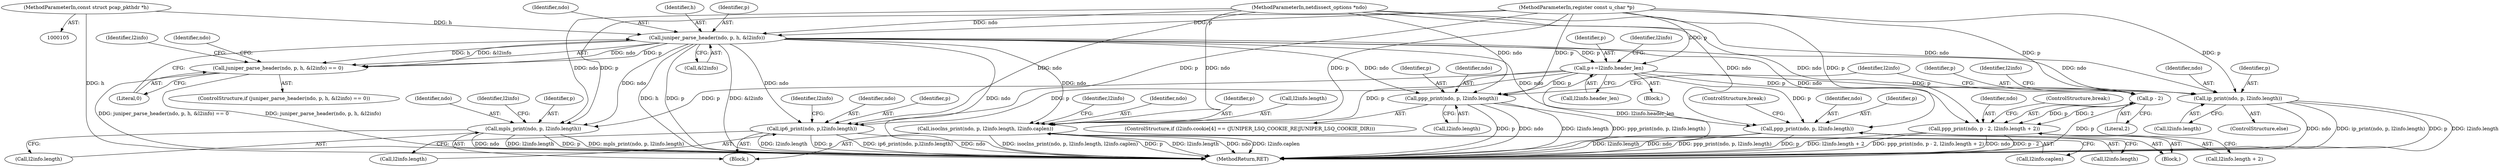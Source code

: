 digraph "1_tcpdump_1dcd10aceabbc03bf571ea32b892c522cbe923de_9@pointer" {
"1000107" [label="(MethodParameterIn,const struct pcap_pkthdr *h)"];
"1000118" [label="(Call,juniper_parse_header(ndo, p, h, &l2info))"];
"1000117" [label="(Call,juniper_parse_header(ndo, p, h, &l2info) == 0)"];
"1000161" [label="(Call,p+=l2info.header_len)"];
"1000182" [label="(Call,ppp_print(ndo, p, l2info.length))"];
"1000189" [label="(Call,ip_print(ndo, p, l2info.length))"];
"1000200" [label="(Call,ip6_print(ndo, p,l2info.length))"];
"1000211" [label="(Call,mpls_print(ndo, p, l2info.length))"];
"1000222" [label="(Call,isoclns_print(ndo, p, l2info.length, l2info.caplen))"];
"1000247" [label="(Call,p - 2)"];
"1000245" [label="(Call,ppp_print(ndo, p - 2, l2info.length + 2))"];
"1000257" [label="(Call,ppp_print(ndo, p, l2info.length))"];
"1000185" [label="(Call,l2info.length)"];
"1000268" [label="(MethodReturn,RET)"];
"1000119" [label="(Identifier,ndo)"];
"1000246" [label="(Identifier,ndo)"];
"1000224" [label="(Identifier,p)"];
"1000219" [label="(Identifier,l2info)"];
"1000263" [label="(ControlStructure,break;)"];
"1000197" [label="(Identifier,l2info)"];
"1000249" [label="(Literal,2)"];
"1000116" [label="(ControlStructure,if (juniper_parse_header(ndo, p, h, &l2info) == 0))"];
"1000245" [label="(Call,ppp_print(ndo, p - 2, l2info.length + 2))"];
"1000163" [label="(Call,l2info.header_len)"];
"1000191" [label="(Identifier,p)"];
"1000202" [label="(Identifier,p)"];
"1000225" [label="(Call,l2info.length)"];
"1000243" [label="(Block,)"];
"1000161" [label="(Call,p+=l2info.header_len)"];
"1000255" [label="(ControlStructure,break;)"];
"1000257" [label="(Call,ppp_print(ndo, p, l2info.length))"];
"1000127" [label="(Identifier,l2info)"];
"1000132" [label="(Identifier,ndo)"];
"1000162" [label="(Identifier,p)"];
"1000201" [label="(Identifier,ndo)"];
"1000122" [label="(Call,&l2info)"];
"1000213" [label="(Identifier,p)"];
"1000250" [label="(Call,l2info.length + 2)"];
"1000108" [label="(MethodParameterIn,register const u_char *p)"];
"1000189" [label="(Call,ip_print(ndo, p, l2info.length))"];
"1000247" [label="(Call,p - 2)"];
"1000214" [label="(Call,l2info.length)"];
"1000211" [label="(Call,mpls_print(ndo, p, l2info.length))"];
"1000203" [label="(Call,l2info.length)"];
"1000109" [label="(Block,)"];
"1000107" [label="(MethodParameterIn,const struct pcap_pkthdr *h)"];
"1000192" [label="(Call,l2info.length)"];
"1000170" [label="(Block,)"];
"1000168" [label="(Identifier,l2info)"];
"1000188" [label="(ControlStructure,else)"];
"1000200" [label="(Call,ip6_print(ndo, p,l2info.length))"];
"1000121" [label="(Identifier,h)"];
"1000258" [label="(Identifier,ndo)"];
"1000260" [label="(Call,l2info.length)"];
"1000184" [label="(Identifier,p)"];
"1000190" [label="(Identifier,ndo)"];
"1000182" [label="(Call,ppp_print(ndo, p, l2info.length))"];
"1000222" [label="(Call,isoclns_print(ndo, p, l2info.length, l2info.caplen))"];
"1000172" [label="(ControlStructure,if (l2info.cookie[4] == (JUNIPER_LSQ_COOKIE_RE|JUNIPER_LSQ_COOKIE_DIR)))"];
"1000233" [label="(Identifier,l2info)"];
"1000208" [label="(Identifier,l2info)"];
"1000259" [label="(Identifier,p)"];
"1000183" [label="(Identifier,ndo)"];
"1000223" [label="(Identifier,ndo)"];
"1000212" [label="(Identifier,ndo)"];
"1000252" [label="(Identifier,l2info)"];
"1000120" [label="(Identifier,p)"];
"1000106" [label="(MethodParameterIn,netdissect_options *ndo)"];
"1000228" [label="(Call,l2info.caplen)"];
"1000118" [label="(Call,juniper_parse_header(ndo, p, h, &l2info))"];
"1000124" [label="(Literal,0)"];
"1000117" [label="(Call,juniper_parse_header(ndo, p, h, &l2info) == 0)"];
"1000248" [label="(Identifier,p)"];
"1000107" -> "1000105"  [label="AST: "];
"1000107" -> "1000268"  [label="DDG: h"];
"1000107" -> "1000118"  [label="DDG: h"];
"1000118" -> "1000117"  [label="AST: "];
"1000118" -> "1000122"  [label="CFG: "];
"1000119" -> "1000118"  [label="AST: "];
"1000120" -> "1000118"  [label="AST: "];
"1000121" -> "1000118"  [label="AST: "];
"1000122" -> "1000118"  [label="AST: "];
"1000124" -> "1000118"  [label="CFG: "];
"1000118" -> "1000268"  [label="DDG: h"];
"1000118" -> "1000268"  [label="DDG: p"];
"1000118" -> "1000268"  [label="DDG: &l2info"];
"1000118" -> "1000268"  [label="DDG: ndo"];
"1000118" -> "1000117"  [label="DDG: ndo"];
"1000118" -> "1000117"  [label="DDG: p"];
"1000118" -> "1000117"  [label="DDG: h"];
"1000118" -> "1000117"  [label="DDG: &l2info"];
"1000106" -> "1000118"  [label="DDG: ndo"];
"1000108" -> "1000118"  [label="DDG: p"];
"1000118" -> "1000161"  [label="DDG: p"];
"1000118" -> "1000182"  [label="DDG: ndo"];
"1000118" -> "1000189"  [label="DDG: ndo"];
"1000118" -> "1000200"  [label="DDG: ndo"];
"1000118" -> "1000211"  [label="DDG: ndo"];
"1000118" -> "1000222"  [label="DDG: ndo"];
"1000118" -> "1000245"  [label="DDG: ndo"];
"1000118" -> "1000257"  [label="DDG: ndo"];
"1000117" -> "1000116"  [label="AST: "];
"1000117" -> "1000124"  [label="CFG: "];
"1000124" -> "1000117"  [label="AST: "];
"1000127" -> "1000117"  [label="CFG: "];
"1000132" -> "1000117"  [label="CFG: "];
"1000117" -> "1000268"  [label="DDG: juniper_parse_header(ndo, p, h, &l2info)"];
"1000117" -> "1000268"  [label="DDG: juniper_parse_header(ndo, p, h, &l2info) == 0"];
"1000161" -> "1000109"  [label="AST: "];
"1000161" -> "1000163"  [label="CFG: "];
"1000162" -> "1000161"  [label="AST: "];
"1000163" -> "1000161"  [label="AST: "];
"1000168" -> "1000161"  [label="CFG: "];
"1000161" -> "1000268"  [label="DDG: l2info.header_len"];
"1000108" -> "1000161"  [label="DDG: p"];
"1000161" -> "1000182"  [label="DDG: p"];
"1000161" -> "1000189"  [label="DDG: p"];
"1000161" -> "1000200"  [label="DDG: p"];
"1000161" -> "1000211"  [label="DDG: p"];
"1000161" -> "1000222"  [label="DDG: p"];
"1000161" -> "1000247"  [label="DDG: p"];
"1000161" -> "1000257"  [label="DDG: p"];
"1000182" -> "1000172"  [label="AST: "];
"1000182" -> "1000185"  [label="CFG: "];
"1000183" -> "1000182"  [label="AST: "];
"1000184" -> "1000182"  [label="AST: "];
"1000185" -> "1000182"  [label="AST: "];
"1000197" -> "1000182"  [label="CFG: "];
"1000182" -> "1000268"  [label="DDG: l2info.length"];
"1000182" -> "1000268"  [label="DDG: ppp_print(ndo, p, l2info.length)"];
"1000182" -> "1000268"  [label="DDG: p"];
"1000182" -> "1000268"  [label="DDG: ndo"];
"1000106" -> "1000182"  [label="DDG: ndo"];
"1000108" -> "1000182"  [label="DDG: p"];
"1000189" -> "1000188"  [label="AST: "];
"1000189" -> "1000192"  [label="CFG: "];
"1000190" -> "1000189"  [label="AST: "];
"1000191" -> "1000189"  [label="AST: "];
"1000192" -> "1000189"  [label="AST: "];
"1000197" -> "1000189"  [label="CFG: "];
"1000189" -> "1000268"  [label="DDG: ndo"];
"1000189" -> "1000268"  [label="DDG: ip_print(ndo, p, l2info.length)"];
"1000189" -> "1000268"  [label="DDG: p"];
"1000189" -> "1000268"  [label="DDG: l2info.length"];
"1000106" -> "1000189"  [label="DDG: ndo"];
"1000108" -> "1000189"  [label="DDG: p"];
"1000200" -> "1000170"  [label="AST: "];
"1000200" -> "1000203"  [label="CFG: "];
"1000201" -> "1000200"  [label="AST: "];
"1000202" -> "1000200"  [label="AST: "];
"1000203" -> "1000200"  [label="AST: "];
"1000208" -> "1000200"  [label="CFG: "];
"1000200" -> "1000268"  [label="DDG: ip6_print(ndo, p,l2info.length)"];
"1000200" -> "1000268"  [label="DDG: ndo"];
"1000200" -> "1000268"  [label="DDG: l2info.length"];
"1000200" -> "1000268"  [label="DDG: p"];
"1000106" -> "1000200"  [label="DDG: ndo"];
"1000108" -> "1000200"  [label="DDG: p"];
"1000211" -> "1000170"  [label="AST: "];
"1000211" -> "1000214"  [label="CFG: "];
"1000212" -> "1000211"  [label="AST: "];
"1000213" -> "1000211"  [label="AST: "];
"1000214" -> "1000211"  [label="AST: "];
"1000219" -> "1000211"  [label="CFG: "];
"1000211" -> "1000268"  [label="DDG: ndo"];
"1000211" -> "1000268"  [label="DDG: l2info.length"];
"1000211" -> "1000268"  [label="DDG: p"];
"1000211" -> "1000268"  [label="DDG: mpls_print(ndo, p, l2info.length)"];
"1000106" -> "1000211"  [label="DDG: ndo"];
"1000108" -> "1000211"  [label="DDG: p"];
"1000222" -> "1000170"  [label="AST: "];
"1000222" -> "1000228"  [label="CFG: "];
"1000223" -> "1000222"  [label="AST: "];
"1000224" -> "1000222"  [label="AST: "];
"1000225" -> "1000222"  [label="AST: "];
"1000228" -> "1000222"  [label="AST: "];
"1000233" -> "1000222"  [label="CFG: "];
"1000222" -> "1000268"  [label="DDG: l2info.length"];
"1000222" -> "1000268"  [label="DDG: ndo"];
"1000222" -> "1000268"  [label="DDG: l2info.caplen"];
"1000222" -> "1000268"  [label="DDG: isoclns_print(ndo, p, l2info.length, l2info.caplen)"];
"1000222" -> "1000268"  [label="DDG: p"];
"1000106" -> "1000222"  [label="DDG: ndo"];
"1000108" -> "1000222"  [label="DDG: p"];
"1000247" -> "1000245"  [label="AST: "];
"1000247" -> "1000249"  [label="CFG: "];
"1000248" -> "1000247"  [label="AST: "];
"1000249" -> "1000247"  [label="AST: "];
"1000252" -> "1000247"  [label="CFG: "];
"1000247" -> "1000268"  [label="DDG: p"];
"1000247" -> "1000245"  [label="DDG: p"];
"1000247" -> "1000245"  [label="DDG: 2"];
"1000108" -> "1000247"  [label="DDG: p"];
"1000245" -> "1000243"  [label="AST: "];
"1000245" -> "1000250"  [label="CFG: "];
"1000246" -> "1000245"  [label="AST: "];
"1000250" -> "1000245"  [label="AST: "];
"1000255" -> "1000245"  [label="CFG: "];
"1000245" -> "1000268"  [label="DDG: l2info.length + 2"];
"1000245" -> "1000268"  [label="DDG: ppp_print(ndo, p - 2, l2info.length + 2)"];
"1000245" -> "1000268"  [label="DDG: ndo"];
"1000245" -> "1000268"  [label="DDG: p - 2"];
"1000106" -> "1000245"  [label="DDG: ndo"];
"1000257" -> "1000243"  [label="AST: "];
"1000257" -> "1000260"  [label="CFG: "];
"1000258" -> "1000257"  [label="AST: "];
"1000259" -> "1000257"  [label="AST: "];
"1000260" -> "1000257"  [label="AST: "];
"1000263" -> "1000257"  [label="CFG: "];
"1000257" -> "1000268"  [label="DDG: p"];
"1000257" -> "1000268"  [label="DDG: l2info.length"];
"1000257" -> "1000268"  [label="DDG: ndo"];
"1000257" -> "1000268"  [label="DDG: ppp_print(ndo, p, l2info.length)"];
"1000106" -> "1000257"  [label="DDG: ndo"];
"1000108" -> "1000257"  [label="DDG: p"];
}
